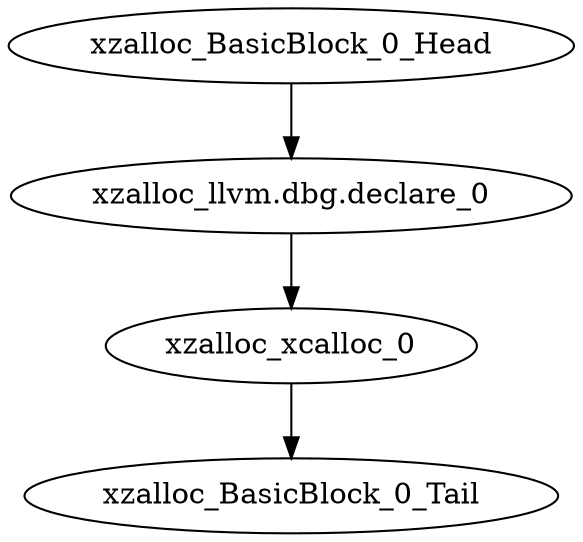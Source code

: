 digraph G {
    "xzalloc_BasicBlock_0_Head" -> "xzalloc_llvm.dbg.declare_0"
    "xzalloc_xcalloc_0" -> "xzalloc_BasicBlock_0_Tail"
    "xzalloc_llvm.dbg.declare_0" -> "xzalloc_xcalloc_0"
}
